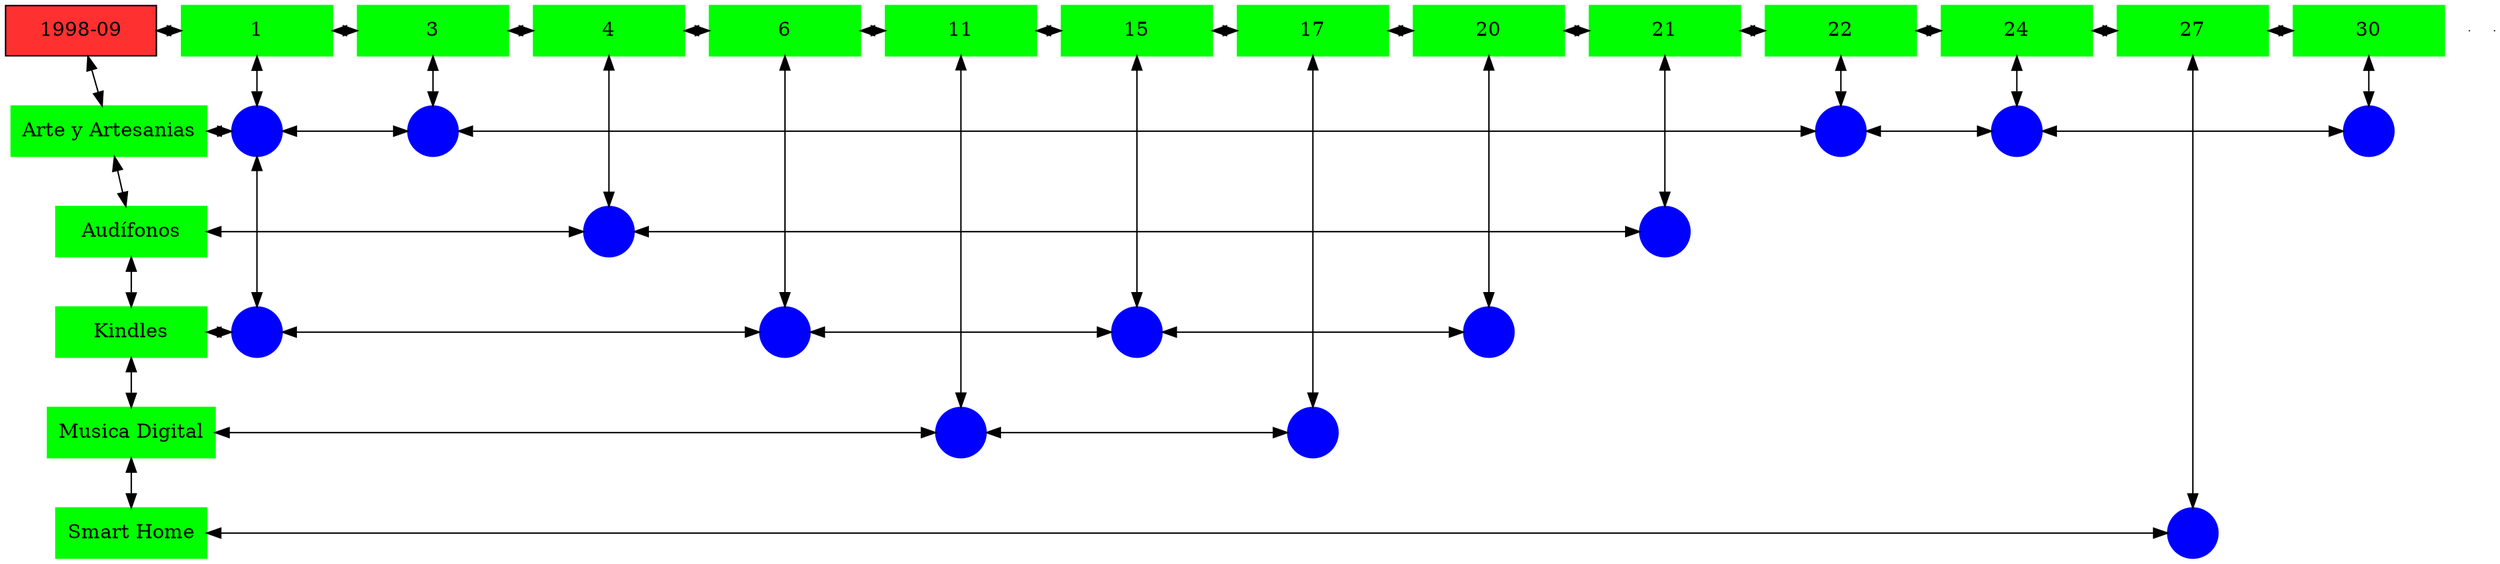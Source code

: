 digraph G{
node[shape="box"];
nodeMt[ label = "1998-09", width = 1.5, style = filled, fillcolor = firebrick1, group = 1 ];
e0[ shape = point, width = 0 ];
e1[ shape = point, width = 0 ];
node0xc0021b59a0[label="1",color=green,style =filled,width = 1.5 group=1];
nodeMt->node0xc0021b59a0[dir="both"];
{rank=same;nodeMt;node0xc0021b59a0;}
node0xc002295950[label="3",color=green,style =filled,width = 1.5 group=3];
node0xc0021b59a0->node0xc002295950[dir="both"];
{rank=same;node0xc0021b59a0;node0xc002295950;}
node0xc0022ab950[label="4",color=green,style =filled,width = 1.5 group=4];
node0xc002295950->node0xc0022ab950[dir="both"];
{rank=same;node0xc002295950;node0xc0022ab950;}
node0xc00224c4b0[label="6",color=green,style =filled,width = 1.5 group=6];
node0xc0022ab950->node0xc00224c4b0[dir="both"];
{rank=same;node0xc0022ab950;node0xc00224c4b0;}
node0xc0022aa280[label="11",color=green,style =filled,width = 1.5 group=11];
node0xc00224c4b0->node0xc0022aa280[dir="both"];
{rank=same;node0xc00224c4b0;node0xc0022aa280;}
node0xc001fa38b0[label="15",color=green,style =filled,width = 1.5 group=15];
node0xc0022aa280->node0xc001fa38b0[dir="both"];
{rank=same;node0xc0022aa280;node0xc001fa38b0;}
node0xc002284fa0[label="17",color=green,style =filled,width = 1.5 group=17];
node0xc001fa38b0->node0xc002284fa0[dir="both"];
{rank=same;node0xc001fa38b0;node0xc002284fa0;}
node0xc002222af0[label="20",color=green,style =filled,width = 1.5 group=20];
node0xc002284fa0->node0xc002222af0[dir="both"];
{rank=same;node0xc002284fa0;node0xc002222af0;}
node0xc001e81f90[label="21",color=green,style =filled,width = 1.5 group=21];
node0xc002222af0->node0xc001e81f90[dir="both"];
{rank=same;node0xc002222af0;node0xc001e81f90;}
node0xc002294190[label="22",color=green,style =filled,width = 1.5 group=22];
node0xc001e81f90->node0xc002294190[dir="both"];
{rank=same;node0xc001e81f90;node0xc002294190;}
node0xc002062500[label="24",color=green,style =filled,width = 1.5 group=24];
node0xc002294190->node0xc002062500[dir="both"];
{rank=same;node0xc002294190;node0xc002062500;}
node0xc002294aa0[label="27",color=green,style =filled,width = 1.5 group=27];
node0xc002062500->node0xc002294aa0[dir="both"];
{rank=same;node0xc002062500;node0xc002294aa0;}
node0xc001f3f3b0[label="30",color=green,style =filled,width = 1.5 group=30];
node0xc002294aa0->node0xc001f3f3b0[dir="both"];
{rank=same;node0xc002294aa0;node0xc001f3f3b0;}
node0xc001f3f360[label="Arte y Artesanias",color=green,style =filled width = 1.5 group=1];
node0xc0021c2500[label="",color=blue,style =filled, width = 0.5 group=1 shape=circle];
node0xc001f3f360->node0xc0021c2500[dir="both"];
{rank=same;node0xc001f3f360;node0xc0021c2500;}
node0xc002299000[label="",color=blue,style =filled, width = 0.5 group=3 shape=circle];
node0xc0021c2500->node0xc002299000[dir="both"];
{rank=same;node0xc002299000;node0xc0021c2500;}
node0xc002287c00[label="",color=blue,style =filled, width = 0.5 group=22 shape=circle];
node0xc002299000->node0xc002287c00[dir="both"];
{rank=same;node0xc002287c00;node0xc002299000;}
node0xc00204dc00[label="",color=blue,style =filled, width = 0.5 group=24 shape=circle];
node0xc002287c00->node0xc00204dc00[dir="both"];
{rank=same;node0xc00204dc00;node0xc002287c00;}
node0xc001f40680[label="",color=blue,style =filled, width = 0.5 group=30 shape=circle];
node0xc00204dc00->node0xc001f40680[dir="both"];
{rank=same;node0xc001f40680;node0xc00204dc00;}
node0xc001e81f40[label="Audífonos",color=green,style =filled width = 1.5 group=1];
node0xc0022b0a80[label="",color=blue,style =filled, width = 0.5 group=4 shape=circle];
node0xc001e81f40->node0xc0022b0a80[dir="both"];
{rank=same;node0xc001e81f40;node0xc0022b0a80;}
node0xc001e75c00[label="",color=blue,style =filled, width = 0.5 group=21 shape=circle];
node0xc0022b0a80->node0xc001e75c00[dir="both"];
{rank=same;node0xc001e75c00;node0xc0022b0a80;}
node0xc001fa3860[label="Kindles",color=green,style =filled width = 1.5 group=1];
node0xc002246d00[label="",color=blue,style =filled, width = 0.5 group=1 shape=circle];
node0xc001fa3860->node0xc002246d00[dir="both"];
{rank=same;node0xc001fa3860;node0xc002246d00;}
node0xc002246d80[label="",color=blue,style =filled, width = 0.5 group=6 shape=circle];
node0xc002246d00->node0xc002246d80[dir="both"];
{rank=same;node0xc002246d80;node0xc002246d00;}
node0xc001f99900[label="",color=blue,style =filled, width = 0.5 group=15 shape=circle];
node0xc002246d80->node0xc001f99900[dir="both"];
{rank=same;node0xc001f99900;node0xc002246d80;}
node0xc002219b00[label="",color=blue,style =filled, width = 0.5 group=20 shape=circle];
node0xc001f99900->node0xc002219b00[dir="both"];
{rank=same;node0xc002219b00;node0xc001f99900;}
node0xc002284f50[label="Musica Digital",color=green,style =filled width = 1.5 group=1];
node0xc002299700[label="",color=blue,style =filled, width = 0.5 group=11 shape=circle];
node0xc002284f50->node0xc002299700[dir="both"];
{rank=same;node0xc002284f50;node0xc002299700;}
node0xc002286a80[label="",color=blue,style =filled, width = 0.5 group=17 shape=circle];
node0xc002299700->node0xc002286a80[dir="both"];
{rank=same;node0xc002286a80;node0xc002299700;}
node0xc002294a50[label="Smart Home",color=green,style =filled width = 1.5 group=1];
node0xc002298400[label="",color=blue,style =filled, width = 0.5 group=27 shape=circle];
node0xc002294a50->node0xc002298400[dir="both"];
{rank=same;node0xc002294a50;node0xc002298400;}
node0xc0021b59a0->node0xc0021c2500[dir="both"];
node0xc0021c2500->node0xc002246d00[dir="both"];
node0xc002295950->node0xc002299000[dir="both"];
node0xc0022ab950->node0xc0022b0a80[dir="both"];
node0xc00224c4b0->node0xc002246d80[dir="both"];
node0xc0022aa280->node0xc002299700[dir="both"];
node0xc001fa38b0->node0xc001f99900[dir="both"];
node0xc002284fa0->node0xc002286a80[dir="both"];
node0xc002222af0->node0xc002219b00[dir="both"];
node0xc001e81f90->node0xc001e75c00[dir="both"];
node0xc002294190->node0xc002287c00[dir="both"];
node0xc002062500->node0xc00204dc00[dir="both"];
node0xc002294aa0->node0xc002298400[dir="both"];
node0xc001f3f3b0->node0xc001f40680[dir="both"];
nodeMt->node0xc001f3f360[dir="both"];
node0xc001f3f360->node0xc001e81f40[dir="both"];
node0xc001e81f40->node0xc001fa3860[dir="both"];
node0xc001fa3860->node0xc002284f50[dir="both"];
node0xc002284f50->node0xc002294a50[dir="both"];
}
